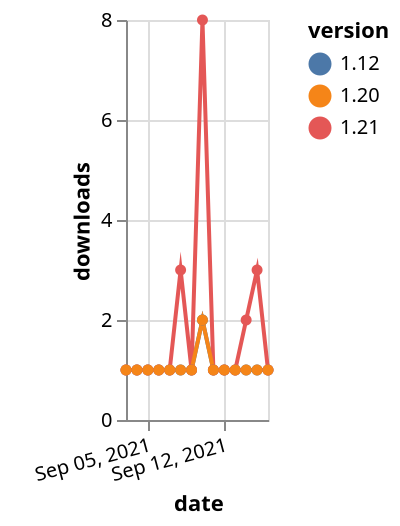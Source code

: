 {"$schema": "https://vega.github.io/schema/vega-lite/v5.json", "description": "A simple bar chart with embedded data.", "data": {"values": [{"date": "2021-09-03", "total": 218, "delta": 1, "version": "1.12"}, {"date": "2021-09-04", "total": 219, "delta": 1, "version": "1.12"}, {"date": "2021-09-05", "total": 220, "delta": 1, "version": "1.12"}, {"date": "2021-09-06", "total": 221, "delta": 1, "version": "1.12"}, {"date": "2021-09-07", "total": 222, "delta": 1, "version": "1.12"}, {"date": "2021-09-08", "total": 223, "delta": 1, "version": "1.12"}, {"date": "2021-09-09", "total": 224, "delta": 1, "version": "1.12"}, {"date": "2021-09-10", "total": 226, "delta": 2, "version": "1.12"}, {"date": "2021-09-11", "total": 227, "delta": 1, "version": "1.12"}, {"date": "2021-09-12", "total": 228, "delta": 1, "version": "1.12"}, {"date": "2021-09-13", "total": 229, "delta": 1, "version": "1.12"}, {"date": "2021-09-14", "total": 230, "delta": 1, "version": "1.12"}, {"date": "2021-09-15", "total": 231, "delta": 1, "version": "1.12"}, {"date": "2021-09-16", "total": 232, "delta": 1, "version": "1.12"}, {"date": "2021-09-03", "total": 318, "delta": 1, "version": "1.21"}, {"date": "2021-09-04", "total": 319, "delta": 1, "version": "1.21"}, {"date": "2021-09-05", "total": 320, "delta": 1, "version": "1.21"}, {"date": "2021-09-06", "total": 321, "delta": 1, "version": "1.21"}, {"date": "2021-09-07", "total": 322, "delta": 1, "version": "1.21"}, {"date": "2021-09-08", "total": 325, "delta": 3, "version": "1.21"}, {"date": "2021-09-09", "total": 326, "delta": 1, "version": "1.21"}, {"date": "2021-09-10", "total": 334, "delta": 8, "version": "1.21"}, {"date": "2021-09-11", "total": 335, "delta": 1, "version": "1.21"}, {"date": "2021-09-12", "total": 336, "delta": 1, "version": "1.21"}, {"date": "2021-09-13", "total": 337, "delta": 1, "version": "1.21"}, {"date": "2021-09-14", "total": 339, "delta": 2, "version": "1.21"}, {"date": "2021-09-15", "total": 342, "delta": 3, "version": "1.21"}, {"date": "2021-09-16", "total": 343, "delta": 1, "version": "1.21"}, {"date": "2021-09-03", "total": 314, "delta": 1, "version": "1.20"}, {"date": "2021-09-04", "total": 315, "delta": 1, "version": "1.20"}, {"date": "2021-09-05", "total": 316, "delta": 1, "version": "1.20"}, {"date": "2021-09-06", "total": 317, "delta": 1, "version": "1.20"}, {"date": "2021-09-07", "total": 318, "delta": 1, "version": "1.20"}, {"date": "2021-09-08", "total": 319, "delta": 1, "version": "1.20"}, {"date": "2021-09-09", "total": 320, "delta": 1, "version": "1.20"}, {"date": "2021-09-10", "total": 322, "delta": 2, "version": "1.20"}, {"date": "2021-09-11", "total": 323, "delta": 1, "version": "1.20"}, {"date": "2021-09-12", "total": 324, "delta": 1, "version": "1.20"}, {"date": "2021-09-13", "total": 325, "delta": 1, "version": "1.20"}, {"date": "2021-09-14", "total": 326, "delta": 1, "version": "1.20"}, {"date": "2021-09-15", "total": 327, "delta": 1, "version": "1.20"}, {"date": "2021-09-16", "total": 328, "delta": 1, "version": "1.20"}]}, "width": "container", "mark": {"type": "line", "point": {"filled": true}}, "encoding": {"x": {"field": "date", "type": "temporal", "timeUnit": "yearmonthdate", "title": "date", "axis": {"labelAngle": -15}}, "y": {"field": "delta", "type": "quantitative", "title": "downloads"}, "color": {"field": "version", "type": "nominal"}, "tooltip": {"field": "delta"}}}